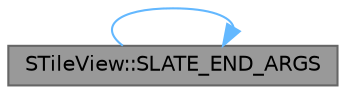 digraph "STileView::SLATE_END_ARGS"
{
 // INTERACTIVE_SVG=YES
 // LATEX_PDF_SIZE
  bgcolor="transparent";
  edge [fontname=Helvetica,fontsize=10,labelfontname=Helvetica,labelfontsize=10];
  node [fontname=Helvetica,fontsize=10,shape=box,height=0.2,width=0.4];
  rankdir="RL";
  Node1 [id="Node000001",label="STileView::SLATE_END_ARGS",height=0.2,width=0.4,color="gray40", fillcolor="grey60", style="filled", fontcolor="black",tooltip="Construct this widget."];
  Node1 -> Node1 [id="edge1_Node000001_Node000001",dir="back",color="steelblue1",style="solid",tooltip=" "];
}
